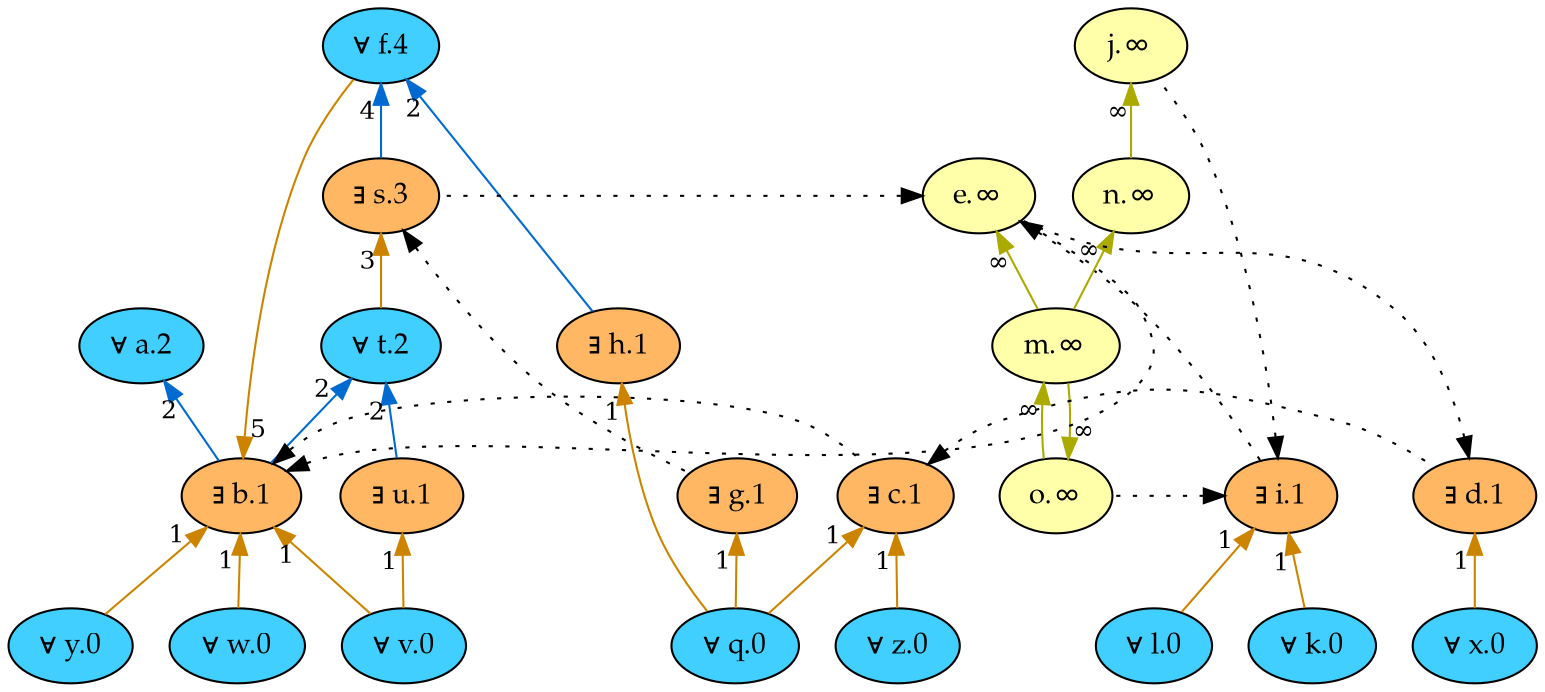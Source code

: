 digraph {
    rankdir="TB"
    node [style=filled fontname="Palatino" fontsize=14]
    node [fillcolor="#40cfff"]
    "v" [label="∀ v.0"]
    "z" [label="∀ z.0"]
    "y" [label="∀ y.0"]
    "x" [label="∀ x.0"]
    "w" [label="∀ w.0"]
    "q" [label="∀ q.0"]
    "l" [label="∀ l.0"]
    "k" [label="∀ k.0"]
    "a" [label="∀ a.2"]
    "t" [label="∀ t.2"]
    "f" [label="∀ f.4"]
    node [fillcolor="#FFFFAA"]
    "j" [label="j.∞"]
    "e" [label="e.∞"]
    "o" [label="o.∞"]
    "n" [label="n.∞"]
    "m" [label="m.∞"]
    node [fillcolor="#ffb763"]
    "u" [label="∃ u.1"]
    "b" [label="∃ b.1"]
    "c" [label="∃ c.1"]
    "d" [label="∃ d.1"]
    "i" [label="∃ i.1"]
    "g" [label="∃ g.1"]
    "h" [label="∃ h.1"]
    "s" [label="∃ s.3"]
    edge[labeldistance=1.5 fontsize=12]
    edge [color="#006ad1" style="solid" dir="back" taillabel="2"]
           "a" -> "b" 
           "t" -> "b" 
           "f" -> "h" 
           "t" -> "u" 
    edge [color="#cc8400" style="solid" dir="back" taillabel="5"]
           "b" -> "f" 
    edge [color="#cc8400" style="solid" dir="back" taillabel="1"]
           "i" -> "k" 
           "i" -> "l" 
           "g" -> "q" 
           "h" -> "q" 
           "c" -> "q" 
           "b" -> "v" 
           "u" -> "v" 
           "b" -> "w" 
           "d" -> "x" 
           "b" -> "y" 
           "c" -> "z" 
    edge [color="#AAAA00" style="solid" dir="back" taillabel="∞"]
           "e" -> "m" 
           "o" -> "m" 
           "n" -> "m" 
           "j" -> "n" 
           "m" -> "o" 
    edge [color="#006ad1" style="solid" dir="back" taillabel="4"]
           "f" -> "s" 
    edge [color="#cc8400" style="solid" dir="back" taillabel="3"]
           "s" -> "t" 
    edge [color="black" style="dotted" dir="back" taillabel="" constraint=false]
           "b" -> "c" 
           "c" -> "d" 
           "b" -> "e" 
           "d" -> "e" 
           "s" -> "g" 
           "e" -> "i" 
           "i" -> "j" 
           "i" -> "o" 
           "e" -> "s" 
    {rank = max v z y x w q l k}
    {rank = min f}
}
